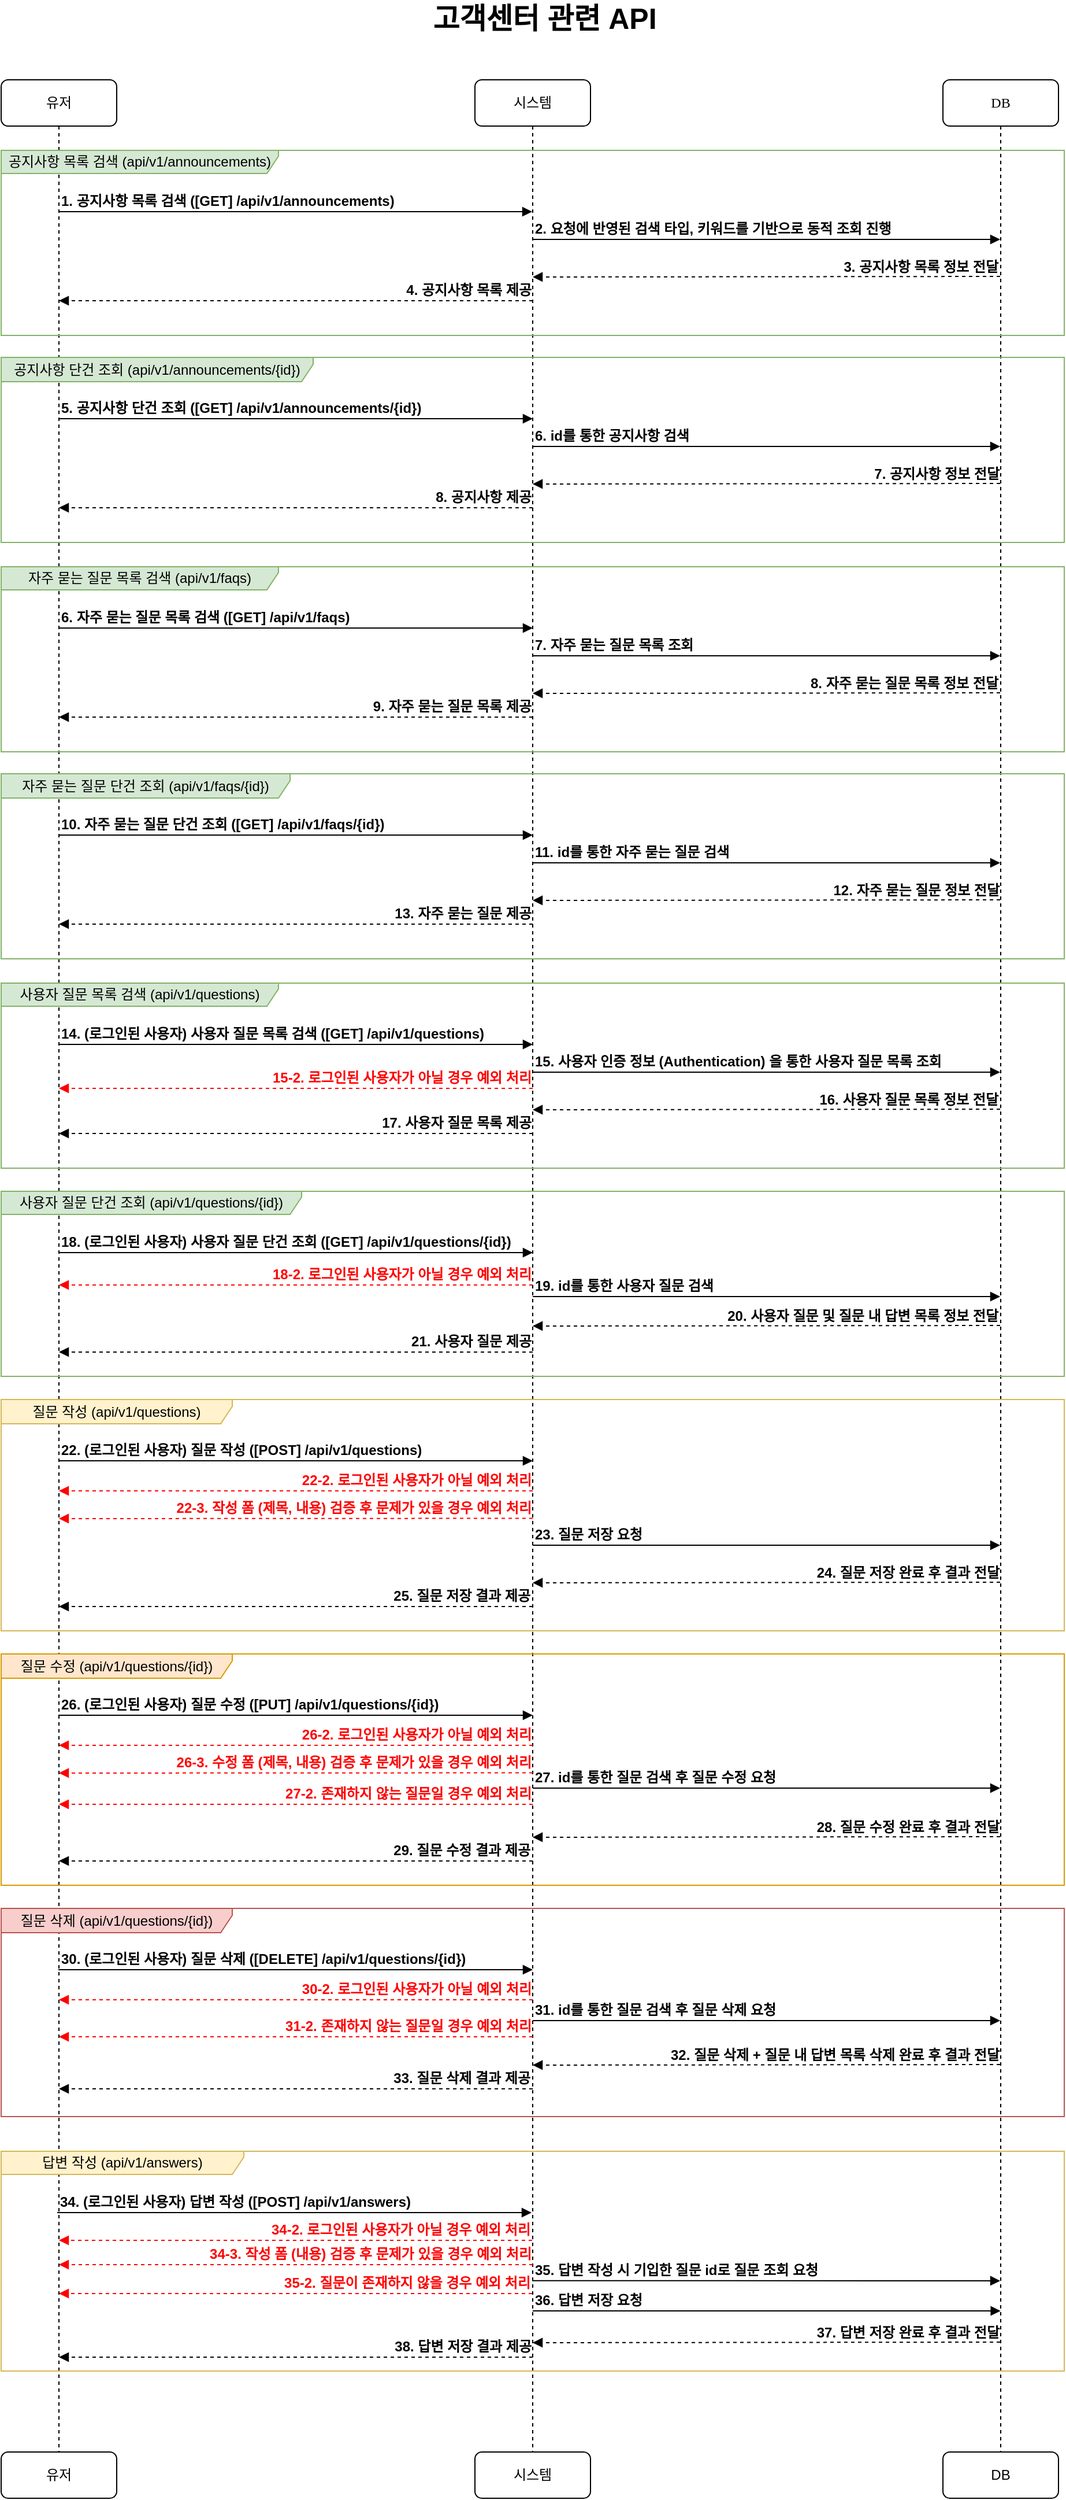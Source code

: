 <mxfile version="21.2.9" type="device">
  <diagram name="Page-1" id="13e1069c-82ec-6db2-03f1-153e76fe0fe0">
    <mxGraphModel dx="1434" dy="707" grid="1" gridSize="10" guides="1" tooltips="1" connect="1" arrows="1" fold="1" page="1" pageScale="1" pageWidth="1100" pageHeight="850" background="none" math="0" shadow="0">
      <root>
        <mxCell id="0" />
        <mxCell id="1" parent="0" />
        <mxCell id="7baba1c4bc27f4b0-2" value="시스템" style="shape=umlLifeline;perimeter=lifelinePerimeter;whiteSpace=wrap;html=1;container=1;collapsible=0;recursiveResize=0;outlineConnect=0;rounded=1;shadow=0;comic=0;labelBackgroundColor=none;strokeWidth=1;fontFamily=Verdana;fontSize=12;align=center;" parent="1" vertex="1">
          <mxGeometry x="490" y="109" width="100" height="2051" as="geometry" />
        </mxCell>
        <mxCell id="7baba1c4bc27f4b0-4" value="DB" style="shape=umlLifeline;perimeter=lifelinePerimeter;whiteSpace=wrap;html=1;container=1;collapsible=0;recursiveResize=0;outlineConnect=0;rounded=1;shadow=0;comic=0;labelBackgroundColor=none;strokeWidth=1;fontFamily=Verdana;fontSize=12;align=center;" parent="1" vertex="1">
          <mxGeometry x="895" y="109" width="100" height="2051" as="geometry" />
        </mxCell>
        <mxCell id="7baba1c4bc27f4b0-8" value="유저" style="shape=umlLifeline;perimeter=lifelinePerimeter;whiteSpace=wrap;html=1;container=1;collapsible=0;recursiveResize=0;outlineConnect=0;rounded=1;shadow=0;comic=0;labelBackgroundColor=none;strokeWidth=1;fontFamily=Verdana;fontSize=12;align=center;" parent="1" vertex="1">
          <mxGeometry x="80" y="109" width="100" height="2051" as="geometry" />
        </mxCell>
        <mxCell id="7baba1c4bc27f4b0-11" value="1. 공지사항 목록 검색 ([GET] /api/v1/announcements)" style="html=1;verticalAlign=bottom;endArrow=block;labelBackgroundColor=none;fontFamily=Helvetica;fontSize=12;edgeStyle=elbowEdgeStyle;elbow=vertical;align=left;fontStyle=1" parent="1" target="7baba1c4bc27f4b0-2" edge="1">
          <mxGeometry x="-1" relative="1" as="geometry">
            <mxPoint x="129.5" y="223" as="sourcePoint" />
            <mxPoint x="430" y="223" as="targetPoint" />
            <mxPoint as="offset" />
          </mxGeometry>
        </mxCell>
        <mxCell id="d7kwrDIypniRsh-_axAG-8" value="2. 요청에 반영된 검색 타입, 키워드를 기반으로 동적 조회 진행" style="html=1;verticalAlign=bottom;endArrow=block;labelBackgroundColor=none;fontFamily=Helvetica;fontSize=12;edgeStyle=elbowEdgeStyle;elbow=vertical;align=left;fontStyle=1" parent="1" source="7baba1c4bc27f4b0-2" edge="1">
          <mxGeometry x="-1" relative="1" as="geometry">
            <mxPoint x="430" y="246.52" as="sourcePoint" />
            <mxPoint x="944.5" y="247" as="targetPoint" />
            <mxPoint as="offset" />
          </mxGeometry>
        </mxCell>
        <mxCell id="d7kwrDIypniRsh-_axAG-12" value="3. 공지사항 목록 정보 전달" style="html=1;verticalAlign=bottom;endArrow=block;labelBackgroundColor=none;fontFamily=Helvetica;fontSize=12;edgeStyle=elbowEdgeStyle;elbow=vertical;align=right;dashed=1;fontStyle=1" parent="1" edge="1">
          <mxGeometry x="-0.995" relative="1" as="geometry">
            <mxPoint x="944.5" y="279" as="sourcePoint" />
            <mxPoint x="540" y="280" as="targetPoint" />
            <mxPoint as="offset" />
          </mxGeometry>
        </mxCell>
        <mxCell id="d7kwrDIypniRsh-_axAG-28" value="유저" style="rounded=1;whiteSpace=wrap;html=1;fontSize=12;" parent="1" vertex="1">
          <mxGeometry x="80" y="2160" width="100" height="40" as="geometry" />
        </mxCell>
        <mxCell id="d7kwrDIypniRsh-_axAG-29" value="시스템" style="rounded=1;whiteSpace=wrap;html=1;fontSize=12;" parent="1" vertex="1">
          <mxGeometry x="490" y="2160" width="100" height="40" as="geometry" />
        </mxCell>
        <mxCell id="d7kwrDIypniRsh-_axAG-31" value="DB" style="rounded=1;whiteSpace=wrap;html=1;fontSize=12;" parent="1" vertex="1">
          <mxGeometry x="895" y="2160" width="100" height="40" as="geometry" />
        </mxCell>
        <mxCell id="d7kwrDIypniRsh-_axAG-33" value="&lt;span style=&quot;font-size: 25px;&quot;&gt;&lt;b&gt;고객센터 관련 API&lt;/b&gt;&lt;/span&gt;" style="text;html=1;strokeColor=none;fillColor=none;align=center;verticalAlign=middle;whiteSpace=wrap;rounded=0;fontSize=12;" parent="1" vertex="1">
          <mxGeometry x="348" y="40" width="405" height="30" as="geometry" />
        </mxCell>
        <mxCell id="MBMuwZcIth6A8b6VbHb0-1" value="공지사항 목록 검색 (api/v1/announcements)" style="shape=umlFrame;whiteSpace=wrap;html=1;pointerEvents=0;width=240;height=20;fillColor=#d5e8d4;strokeColor=#82b366;" parent="1" vertex="1">
          <mxGeometry x="80" y="170" width="920" height="160" as="geometry" />
        </mxCell>
        <mxCell id="MBMuwZcIth6A8b6VbHb0-3" value="4. 공지사항 목록 제공" style="html=1;verticalAlign=bottom;endArrow=block;labelBackgroundColor=none;fontFamily=Helvetica;fontSize=12;edgeStyle=elbowEdgeStyle;elbow=vertical;align=right;dashed=1;fontStyle=1;fontColor=#000000;strokeColor=#000000;" parent="1" edge="1">
          <mxGeometry x="-0.997" relative="1" as="geometry">
            <mxPoint x="540" y="300" as="sourcePoint" />
            <mxPoint x="130" y="300" as="targetPoint" />
            <mxPoint as="offset" />
          </mxGeometry>
        </mxCell>
        <mxCell id="MBMuwZcIth6A8b6VbHb0-4" value="5. 공지사항 단건 조회 ([GET] /api/v1/announcements/{id})" style="html=1;verticalAlign=bottom;endArrow=block;labelBackgroundColor=none;fontFamily=Helvetica;fontSize=12;edgeStyle=elbowEdgeStyle;elbow=vertical;align=left;fontStyle=1" parent="1" edge="1">
          <mxGeometry x="-1" relative="1" as="geometry">
            <mxPoint x="129.5" y="402" as="sourcePoint" />
            <mxPoint x="540" y="402" as="targetPoint" />
            <mxPoint as="offset" />
          </mxGeometry>
        </mxCell>
        <mxCell id="MBMuwZcIth6A8b6VbHb0-5" value="6. id를 통한 공지사항 검색" style="html=1;verticalAlign=bottom;endArrow=block;labelBackgroundColor=none;fontFamily=Helvetica;fontSize=12;edgeStyle=elbowEdgeStyle;elbow=vertical;align=left;fontStyle=1" parent="1" edge="1">
          <mxGeometry x="-1" relative="1" as="geometry">
            <mxPoint x="540" y="426" as="sourcePoint" />
            <mxPoint x="944.5" y="426" as="targetPoint" />
            <mxPoint as="offset" />
          </mxGeometry>
        </mxCell>
        <mxCell id="MBMuwZcIth6A8b6VbHb0-6" value="7. 공지사항 정보 전달" style="html=1;verticalAlign=bottom;endArrow=block;labelBackgroundColor=none;fontFamily=Helvetica;fontSize=12;edgeStyle=elbowEdgeStyle;elbow=vertical;align=right;dashed=1;fontStyle=1" parent="1" edge="1">
          <mxGeometry x="-0.997" relative="1" as="geometry">
            <mxPoint x="944.5" y="458" as="sourcePoint" />
            <mxPoint x="540" y="459" as="targetPoint" />
            <mxPoint as="offset" />
          </mxGeometry>
        </mxCell>
        <mxCell id="MBMuwZcIth6A8b6VbHb0-7" value="공지사항 단건 조회 (api/v1/announcements/{id})" style="shape=umlFrame;whiteSpace=wrap;html=1;pointerEvents=0;width=270;height=21;fillColor=#d5e8d4;strokeColor=#82b366;" parent="1" vertex="1">
          <mxGeometry x="80" y="349" width="920" height="160" as="geometry" />
        </mxCell>
        <mxCell id="MBMuwZcIth6A8b6VbHb0-9" value="8. 공지사항 제공" style="html=1;verticalAlign=bottom;endArrow=block;labelBackgroundColor=none;fontFamily=Helvetica;fontSize=12;edgeStyle=elbowEdgeStyle;elbow=vertical;align=right;dashed=1;fontStyle=1;fontColor=#000000;strokeColor=#000000;" parent="1" edge="1">
          <mxGeometry x="-0.997" relative="1" as="geometry">
            <mxPoint x="540" y="479" as="sourcePoint" />
            <mxPoint x="130" y="479" as="targetPoint" />
            <mxPoint as="offset" />
          </mxGeometry>
        </mxCell>
        <mxCell id="BDeGeAlkmkNGhJbs2cDm-1" value="6. 자주 묻는 질문 목록 검색 ([GET] /api/v1/faqs)" style="html=1;verticalAlign=bottom;endArrow=block;labelBackgroundColor=none;fontFamily=Helvetica;fontSize=12;edgeStyle=elbowEdgeStyle;elbow=vertical;align=left;fontStyle=1" edge="1" parent="1">
          <mxGeometry x="-1" relative="1" as="geometry">
            <mxPoint x="129.5" y="583" as="sourcePoint" />
            <mxPoint x="540" y="583" as="targetPoint" />
            <mxPoint as="offset" />
          </mxGeometry>
        </mxCell>
        <mxCell id="BDeGeAlkmkNGhJbs2cDm-2" value="7. 자주 묻는 질문 목록 조회" style="html=1;verticalAlign=bottom;endArrow=block;labelBackgroundColor=none;fontFamily=Helvetica;fontSize=12;edgeStyle=elbowEdgeStyle;elbow=vertical;align=left;fontStyle=1" edge="1" parent="1">
          <mxGeometry x="-1" relative="1" as="geometry">
            <mxPoint x="540" y="607" as="sourcePoint" />
            <mxPoint x="944.5" y="607" as="targetPoint" />
            <mxPoint as="offset" />
          </mxGeometry>
        </mxCell>
        <mxCell id="BDeGeAlkmkNGhJbs2cDm-3" value="8. 자주 묻는 질문 목록 정보 전달" style="html=1;verticalAlign=bottom;endArrow=block;labelBackgroundColor=none;fontFamily=Helvetica;fontSize=12;edgeStyle=elbowEdgeStyle;elbow=vertical;align=right;dashed=1;fontStyle=1" edge="1" parent="1">
          <mxGeometry x="-0.995" relative="1" as="geometry">
            <mxPoint x="944.5" y="639" as="sourcePoint" />
            <mxPoint x="540" y="640" as="targetPoint" />
            <mxPoint as="offset" />
          </mxGeometry>
        </mxCell>
        <mxCell id="BDeGeAlkmkNGhJbs2cDm-4" value="자주 묻는 질문 목록 검색 (api/v1/faqs)" style="shape=umlFrame;whiteSpace=wrap;html=1;pointerEvents=0;width=240;height=20;fillColor=#d5e8d4;strokeColor=#82b366;" vertex="1" parent="1">
          <mxGeometry x="80" y="530" width="920" height="160" as="geometry" />
        </mxCell>
        <mxCell id="BDeGeAlkmkNGhJbs2cDm-5" value="9. 자주 묻는 질문 목록 제공" style="html=1;verticalAlign=bottom;endArrow=block;labelBackgroundColor=none;fontFamily=Helvetica;fontSize=12;edgeStyle=elbowEdgeStyle;elbow=vertical;align=right;dashed=1;fontStyle=1;fontColor=#000000;strokeColor=#000000;" edge="1" parent="1">
          <mxGeometry x="-0.997" relative="1" as="geometry">
            <mxPoint x="540" y="660" as="sourcePoint" />
            <mxPoint x="130" y="660" as="targetPoint" />
            <mxPoint as="offset" />
          </mxGeometry>
        </mxCell>
        <mxCell id="BDeGeAlkmkNGhJbs2cDm-6" value="10. 자주 묻는 질문 단건 조회 ([GET] /api/v1/faqs/{id})" style="html=1;verticalAlign=bottom;endArrow=block;labelBackgroundColor=none;fontFamily=Helvetica;fontSize=12;edgeStyle=elbowEdgeStyle;elbow=vertical;align=left;fontStyle=1" edge="1" parent="1">
          <mxGeometry x="-1" relative="1" as="geometry">
            <mxPoint x="129.5" y="762" as="sourcePoint" />
            <mxPoint x="540" y="762" as="targetPoint" />
            <mxPoint as="offset" />
          </mxGeometry>
        </mxCell>
        <mxCell id="BDeGeAlkmkNGhJbs2cDm-7" value="11. id를 통한 자주 묻는 질문 검색" style="html=1;verticalAlign=bottom;endArrow=block;labelBackgroundColor=none;fontFamily=Helvetica;fontSize=12;edgeStyle=elbowEdgeStyle;elbow=vertical;align=left;fontStyle=1" edge="1" parent="1">
          <mxGeometry x="-1" relative="1" as="geometry">
            <mxPoint x="540" y="786" as="sourcePoint" />
            <mxPoint x="944.5" y="786" as="targetPoint" />
            <mxPoint as="offset" />
          </mxGeometry>
        </mxCell>
        <mxCell id="BDeGeAlkmkNGhJbs2cDm-8" value="12. 자주 묻는 질문 정보 전달" style="html=1;verticalAlign=bottom;endArrow=block;labelBackgroundColor=none;fontFamily=Helvetica;fontSize=12;edgeStyle=elbowEdgeStyle;elbow=vertical;align=right;dashed=1;fontStyle=1" edge="1" parent="1">
          <mxGeometry x="-0.997" relative="1" as="geometry">
            <mxPoint x="944.5" y="818" as="sourcePoint" />
            <mxPoint x="540" y="819" as="targetPoint" />
            <mxPoint as="offset" />
          </mxGeometry>
        </mxCell>
        <mxCell id="BDeGeAlkmkNGhJbs2cDm-9" value="자주 묻는 질문 단건 조회 (api/v1/faqs/{id})" style="shape=umlFrame;whiteSpace=wrap;html=1;pointerEvents=0;width=250;height=21;fillColor=#d5e8d4;strokeColor=#82b366;" vertex="1" parent="1">
          <mxGeometry x="80" y="709" width="920" height="160" as="geometry" />
        </mxCell>
        <mxCell id="BDeGeAlkmkNGhJbs2cDm-10" value="13. 자주 묻는 질문 제공" style="html=1;verticalAlign=bottom;endArrow=block;labelBackgroundColor=none;fontFamily=Helvetica;fontSize=12;edgeStyle=elbowEdgeStyle;elbow=vertical;align=right;dashed=1;fontStyle=1;fontColor=#000000;strokeColor=#000000;" edge="1" parent="1">
          <mxGeometry x="-0.997" relative="1" as="geometry">
            <mxPoint x="540" y="839" as="sourcePoint" />
            <mxPoint x="130" y="839" as="targetPoint" />
            <mxPoint as="offset" />
          </mxGeometry>
        </mxCell>
        <mxCell id="BDeGeAlkmkNGhJbs2cDm-11" value="14. (로그인된 사용자) 사용자 질문 목록 검색 ([GET] /api/v1/questions)" style="html=1;verticalAlign=bottom;endArrow=block;labelBackgroundColor=none;fontFamily=Helvetica;fontSize=12;edgeStyle=elbowEdgeStyle;elbow=vertical;align=left;fontStyle=1" edge="1" parent="1">
          <mxGeometry x="-1" relative="1" as="geometry">
            <mxPoint x="129.5" y="943" as="sourcePoint" />
            <mxPoint x="540" y="943" as="targetPoint" />
            <mxPoint as="offset" />
          </mxGeometry>
        </mxCell>
        <mxCell id="BDeGeAlkmkNGhJbs2cDm-12" value="15. 사용자 인증 정보 (Authentication) 을 통한 사용자 질문 목록 조회" style="html=1;verticalAlign=bottom;endArrow=block;labelBackgroundColor=none;fontFamily=Helvetica;fontSize=12;edgeStyle=elbowEdgeStyle;elbow=vertical;align=left;fontStyle=1" edge="1" parent="1">
          <mxGeometry x="-1" relative="1" as="geometry">
            <mxPoint x="540" y="967" as="sourcePoint" />
            <mxPoint x="944.5" y="967" as="targetPoint" />
            <mxPoint as="offset" />
          </mxGeometry>
        </mxCell>
        <mxCell id="BDeGeAlkmkNGhJbs2cDm-13" value="16. 사용자 질문 목록 정보 전달" style="html=1;verticalAlign=bottom;endArrow=block;labelBackgroundColor=none;fontFamily=Helvetica;fontSize=12;edgeStyle=elbowEdgeStyle;elbow=vertical;align=right;dashed=1;fontStyle=1" edge="1" parent="1">
          <mxGeometry x="-0.995" relative="1" as="geometry">
            <mxPoint x="944.5" y="999" as="sourcePoint" />
            <mxPoint x="540" y="1000" as="targetPoint" />
            <mxPoint as="offset" />
          </mxGeometry>
        </mxCell>
        <mxCell id="BDeGeAlkmkNGhJbs2cDm-14" value="사용자 질문 목록 검색 (api/v1/questions)" style="shape=umlFrame;whiteSpace=wrap;html=1;pointerEvents=0;width=240;height=20;fillColor=#d5e8d4;strokeColor=#82b366;" vertex="1" parent="1">
          <mxGeometry x="80" y="890" width="920" height="160" as="geometry" />
        </mxCell>
        <mxCell id="BDeGeAlkmkNGhJbs2cDm-15" value="17. 사용자 질문 목록 제공" style="html=1;verticalAlign=bottom;endArrow=block;labelBackgroundColor=none;fontFamily=Helvetica;fontSize=12;edgeStyle=elbowEdgeStyle;elbow=vertical;align=right;dashed=1;fontStyle=1;fontColor=#000000;strokeColor=#000000;" edge="1" parent="1">
          <mxGeometry x="-0.997" relative="1" as="geometry">
            <mxPoint x="540" y="1020" as="sourcePoint" />
            <mxPoint x="130" y="1020" as="targetPoint" />
            <mxPoint as="offset" />
          </mxGeometry>
        </mxCell>
        <mxCell id="BDeGeAlkmkNGhJbs2cDm-16" value="15-2. 로그인된 사용자가 아닐 경우 예외 처리" style="html=1;verticalAlign=bottom;endArrow=block;labelBackgroundColor=none;fontFamily=Helvetica;fontSize=12;edgeStyle=elbowEdgeStyle;elbow=vertical;align=right;dashed=1;fontStyle=1;fontColor=#ff0000;strokeColor=#ff0000;" edge="1" parent="1">
          <mxGeometry x="-0.997" relative="1" as="geometry">
            <mxPoint x="540" y="981" as="sourcePoint" />
            <mxPoint x="130" y="981" as="targetPoint" />
            <mxPoint as="offset" />
          </mxGeometry>
        </mxCell>
        <mxCell id="BDeGeAlkmkNGhJbs2cDm-17" value="18. (로그인된 사용자) 사용자 질문 단건 조회 ([GET] /api/v1/questions/{id})" style="html=1;verticalAlign=bottom;endArrow=block;labelBackgroundColor=none;fontFamily=Helvetica;fontSize=12;edgeStyle=elbowEdgeStyle;elbow=vertical;align=left;fontStyle=1" edge="1" parent="1">
          <mxGeometry x="-1" relative="1" as="geometry">
            <mxPoint x="129.5" y="1123" as="sourcePoint" />
            <mxPoint x="540" y="1123" as="targetPoint" />
            <mxPoint as="offset" />
          </mxGeometry>
        </mxCell>
        <mxCell id="BDeGeAlkmkNGhJbs2cDm-18" value="19. id를 통한 사용자 질문 검색" style="html=1;verticalAlign=bottom;endArrow=block;labelBackgroundColor=none;fontFamily=Helvetica;fontSize=12;edgeStyle=elbowEdgeStyle;elbow=vertical;align=left;fontStyle=1" edge="1" parent="1">
          <mxGeometry x="-1" relative="1" as="geometry">
            <mxPoint x="540" y="1161" as="sourcePoint" />
            <mxPoint x="944.5" y="1161" as="targetPoint" />
            <mxPoint as="offset" />
          </mxGeometry>
        </mxCell>
        <mxCell id="BDeGeAlkmkNGhJbs2cDm-19" value="20. 사용자 질문 및 질문 내 답변 목록 정보 전달" style="html=1;verticalAlign=bottom;endArrow=block;labelBackgroundColor=none;fontFamily=Helvetica;fontSize=12;edgeStyle=elbowEdgeStyle;elbow=vertical;align=right;dashed=1;fontStyle=1" edge="1" parent="1">
          <mxGeometry x="-0.995" relative="1" as="geometry">
            <mxPoint x="944.5" y="1186" as="sourcePoint" />
            <mxPoint x="540" y="1187" as="targetPoint" />
            <mxPoint as="offset" />
          </mxGeometry>
        </mxCell>
        <mxCell id="BDeGeAlkmkNGhJbs2cDm-20" value="사용자 질문 단건 조회 (api/v1/questions/{id})" style="shape=umlFrame;whiteSpace=wrap;html=1;pointerEvents=0;width=260;height=20;fillColor=#d5e8d4;strokeColor=#82b366;" vertex="1" parent="1">
          <mxGeometry x="80" y="1070" width="920" height="160" as="geometry" />
        </mxCell>
        <mxCell id="BDeGeAlkmkNGhJbs2cDm-21" value="21. 사용자 질문 제공" style="html=1;verticalAlign=bottom;endArrow=block;labelBackgroundColor=none;fontFamily=Helvetica;fontSize=12;edgeStyle=elbowEdgeStyle;elbow=vertical;align=right;dashed=1;fontStyle=1;fontColor=#000000;strokeColor=#000000;" edge="1" parent="1">
          <mxGeometry x="-0.997" relative="1" as="geometry">
            <mxPoint x="540" y="1209" as="sourcePoint" />
            <mxPoint x="130" y="1209" as="targetPoint" />
            <mxPoint as="offset" />
          </mxGeometry>
        </mxCell>
        <mxCell id="BDeGeAlkmkNGhJbs2cDm-22" value="18-2. 로그인된 사용자가 아닐 경우 예외 처리" style="html=1;verticalAlign=bottom;endArrow=block;labelBackgroundColor=none;fontFamily=Helvetica;fontSize=12;edgeStyle=elbowEdgeStyle;elbow=vertical;align=right;dashed=1;fontStyle=1;fontColor=#ff0000;strokeColor=#ff0000;" edge="1" parent="1">
          <mxGeometry x="-0.997" relative="1" as="geometry">
            <mxPoint x="540" y="1151" as="sourcePoint" />
            <mxPoint x="130" y="1151" as="targetPoint" />
            <mxPoint as="offset" />
          </mxGeometry>
        </mxCell>
        <mxCell id="BDeGeAlkmkNGhJbs2cDm-24" value="22. (로그인된 사용자) 질문 작성 ([POST] /api/v1/questions)" style="html=1;verticalAlign=bottom;endArrow=block;labelBackgroundColor=none;fontFamily=Helvetica;fontSize=12;edgeStyle=elbowEdgeStyle;elbow=vertical;align=left;fontStyle=1" edge="1" parent="1">
          <mxGeometry x="-1" relative="1" as="geometry">
            <mxPoint x="129.5" y="1303" as="sourcePoint" />
            <mxPoint x="540" y="1303" as="targetPoint" />
            <mxPoint as="offset" />
          </mxGeometry>
        </mxCell>
        <mxCell id="BDeGeAlkmkNGhJbs2cDm-25" value="23. 질문 저장 요청" style="html=1;verticalAlign=bottom;endArrow=block;labelBackgroundColor=none;fontFamily=Helvetica;fontSize=12;edgeStyle=elbowEdgeStyle;elbow=vertical;align=left;fontStyle=1" edge="1" parent="1">
          <mxGeometry x="-1" relative="1" as="geometry">
            <mxPoint x="540" y="1376" as="sourcePoint" />
            <mxPoint x="944.5" y="1376" as="targetPoint" />
            <mxPoint as="offset" />
          </mxGeometry>
        </mxCell>
        <mxCell id="BDeGeAlkmkNGhJbs2cDm-26" value="24. 질문 저장 완료 후 결과 전달" style="html=1;verticalAlign=bottom;endArrow=block;labelBackgroundColor=none;fontFamily=Helvetica;fontSize=12;edgeStyle=elbowEdgeStyle;elbow=vertical;align=right;dashed=1;fontStyle=1" edge="1" parent="1">
          <mxGeometry x="-0.997" relative="1" as="geometry">
            <mxPoint x="944.5" y="1408" as="sourcePoint" />
            <mxPoint x="540" y="1409" as="targetPoint" />
            <mxPoint as="offset" />
          </mxGeometry>
        </mxCell>
        <mxCell id="BDeGeAlkmkNGhJbs2cDm-27" value="질문 작성 (api/v1/questions)" style="shape=umlFrame;whiteSpace=wrap;html=1;pointerEvents=0;width=200;height=21;fillColor=#fff2cc;strokeColor=#d6b656;" vertex="1" parent="1">
          <mxGeometry x="80" y="1250" width="920" height="200" as="geometry" />
        </mxCell>
        <mxCell id="BDeGeAlkmkNGhJbs2cDm-28" value="22-2. 로그인된 사용자가 아닐 예외 처리" style="html=1;verticalAlign=bottom;endArrow=block;labelBackgroundColor=none;fontFamily=Helvetica;fontSize=12;edgeStyle=elbowEdgeStyle;elbow=vertical;align=right;dashed=1;fontStyle=1;fontColor=#ff0000;strokeColor=#ff0000;" edge="1" parent="1">
          <mxGeometry x="-0.997" relative="1" as="geometry">
            <mxPoint x="540" y="1329" as="sourcePoint" />
            <mxPoint x="130" y="1329" as="targetPoint" />
            <mxPoint as="offset" />
          </mxGeometry>
        </mxCell>
        <mxCell id="BDeGeAlkmkNGhJbs2cDm-29" value="25. 질문 저장 결과 제공" style="html=1;verticalAlign=bottom;endArrow=block;labelBackgroundColor=none;fontFamily=Helvetica;fontSize=12;edgeStyle=elbowEdgeStyle;elbow=vertical;align=right;dashed=1;fontStyle=1;fontColor=#000000;strokeColor=#000000;" edge="1" parent="1">
          <mxGeometry x="-0.996" relative="1" as="geometry">
            <mxPoint x="540" y="1429" as="sourcePoint" />
            <mxPoint x="130" y="1429" as="targetPoint" />
            <mxPoint as="offset" />
          </mxGeometry>
        </mxCell>
        <mxCell id="BDeGeAlkmkNGhJbs2cDm-30" value="22-3. 작성 폼 (제목, 내용) 검증 후 문제가 있을 경우 예외 처리" style="html=1;verticalAlign=bottom;endArrow=block;labelBackgroundColor=none;fontFamily=Helvetica;fontSize=12;edgeStyle=elbowEdgeStyle;elbow=vertical;align=right;dashed=1;fontStyle=1;fontColor=#ff0000;strokeColor=#ff0000;" edge="1" parent="1">
          <mxGeometry x="-0.997" relative="1" as="geometry">
            <mxPoint x="540" y="1352.75" as="sourcePoint" />
            <mxPoint x="130" y="1352.75" as="targetPoint" />
            <mxPoint as="offset" />
          </mxGeometry>
        </mxCell>
        <mxCell id="BDeGeAlkmkNGhJbs2cDm-31" value="26. (로그인된 사용자) 질문 수정 ([PUT] /api/v1/questions/{id})" style="html=1;verticalAlign=bottom;endArrow=block;labelBackgroundColor=none;fontFamily=Helvetica;fontSize=12;edgeStyle=elbowEdgeStyle;elbow=vertical;align=left;fontStyle=1" edge="1" parent="1">
          <mxGeometry x="-1" relative="1" as="geometry">
            <mxPoint x="129.5" y="1523" as="sourcePoint" />
            <mxPoint x="540" y="1523" as="targetPoint" />
            <mxPoint as="offset" />
          </mxGeometry>
        </mxCell>
        <mxCell id="BDeGeAlkmkNGhJbs2cDm-32" value="27. id를 통한 질문 검색 후 질문 수정 요청" style="html=1;verticalAlign=bottom;endArrow=block;labelBackgroundColor=none;fontFamily=Helvetica;fontSize=12;edgeStyle=elbowEdgeStyle;elbow=vertical;align=left;fontStyle=1" edge="1" parent="1">
          <mxGeometry x="-1" relative="1" as="geometry">
            <mxPoint x="540" y="1586" as="sourcePoint" />
            <mxPoint x="944.5" y="1586" as="targetPoint" />
            <mxPoint as="offset" />
          </mxGeometry>
        </mxCell>
        <mxCell id="BDeGeAlkmkNGhJbs2cDm-33" value="28. 질문 수정 완료 후 결과 전달" style="html=1;verticalAlign=bottom;endArrow=block;labelBackgroundColor=none;fontFamily=Helvetica;fontSize=12;edgeStyle=elbowEdgeStyle;elbow=vertical;align=right;dashed=1;fontStyle=1" edge="1" parent="1">
          <mxGeometry x="-0.997" relative="1" as="geometry">
            <mxPoint x="944.5" y="1628" as="sourcePoint" />
            <mxPoint x="540" y="1629" as="targetPoint" />
            <mxPoint as="offset" />
          </mxGeometry>
        </mxCell>
        <mxCell id="BDeGeAlkmkNGhJbs2cDm-34" value="질문 수정 (api/v1/questions/{id})" style="shape=umlFrame;whiteSpace=wrap;html=1;pointerEvents=0;width=200;height=21;fillColor=#ffe6cc;strokeColor=#d79b00;" vertex="1" parent="1">
          <mxGeometry x="80" y="1470" width="920" height="200" as="geometry" />
        </mxCell>
        <mxCell id="BDeGeAlkmkNGhJbs2cDm-35" value="26-2. 로그인된 사용자가 아닐 예외 처리" style="html=1;verticalAlign=bottom;endArrow=block;labelBackgroundColor=none;fontFamily=Helvetica;fontSize=12;edgeStyle=elbowEdgeStyle;elbow=vertical;align=right;dashed=1;fontStyle=1;fontColor=#ff0000;strokeColor=#ff0000;" edge="1" parent="1">
          <mxGeometry x="-0.997" relative="1" as="geometry">
            <mxPoint x="540" y="1549" as="sourcePoint" />
            <mxPoint x="130" y="1549" as="targetPoint" />
            <mxPoint as="offset" />
          </mxGeometry>
        </mxCell>
        <mxCell id="BDeGeAlkmkNGhJbs2cDm-36" value="29. 질문 수정 결과 제공" style="html=1;verticalAlign=bottom;endArrow=block;labelBackgroundColor=none;fontFamily=Helvetica;fontSize=12;edgeStyle=elbowEdgeStyle;elbow=vertical;align=right;dashed=1;fontStyle=1;fontColor=#000000;strokeColor=#000000;" edge="1" parent="1">
          <mxGeometry x="-0.996" relative="1" as="geometry">
            <mxPoint x="540" y="1649" as="sourcePoint" />
            <mxPoint x="130" y="1649" as="targetPoint" />
            <mxPoint as="offset" />
          </mxGeometry>
        </mxCell>
        <mxCell id="BDeGeAlkmkNGhJbs2cDm-37" value="26-3. 수정 폼 (제목, 내용) 검증 후 문제가 있을 경우 예외 처리" style="html=1;verticalAlign=bottom;endArrow=block;labelBackgroundColor=none;fontFamily=Helvetica;fontSize=12;edgeStyle=elbowEdgeStyle;elbow=vertical;align=right;dashed=1;fontStyle=1;fontColor=#ff0000;strokeColor=#ff0000;" edge="1" parent="1">
          <mxGeometry x="-0.997" relative="1" as="geometry">
            <mxPoint x="540" y="1572.75" as="sourcePoint" />
            <mxPoint x="130" y="1572.75" as="targetPoint" />
            <mxPoint as="offset" />
          </mxGeometry>
        </mxCell>
        <mxCell id="BDeGeAlkmkNGhJbs2cDm-38" value="27-2. 존재하지 않는 질문일 경우 예외 처리" style="html=1;verticalAlign=bottom;endArrow=block;labelBackgroundColor=none;fontFamily=Helvetica;fontSize=12;edgeStyle=elbowEdgeStyle;elbow=vertical;align=right;dashed=1;fontStyle=1;fontColor=#ff0000;strokeColor=#ff0000;" edge="1" parent="1">
          <mxGeometry x="-0.997" relative="1" as="geometry">
            <mxPoint x="540" y="1600" as="sourcePoint" />
            <mxPoint x="130" y="1600" as="targetPoint" />
            <mxPoint as="offset" />
          </mxGeometry>
        </mxCell>
        <mxCell id="BDeGeAlkmkNGhJbs2cDm-39" value="30. (로그인된 사용자) 질문 삭제 ([DELETE] /api/v1/questions/{id})" style="html=1;verticalAlign=bottom;endArrow=block;labelBackgroundColor=none;fontFamily=Helvetica;fontSize=12;edgeStyle=elbowEdgeStyle;elbow=vertical;align=left;fontStyle=1" edge="1" parent="1">
          <mxGeometry x="-1" relative="1" as="geometry">
            <mxPoint x="129.5" y="1743" as="sourcePoint" />
            <mxPoint x="540" y="1743" as="targetPoint" />
            <mxPoint as="offset" />
          </mxGeometry>
        </mxCell>
        <mxCell id="BDeGeAlkmkNGhJbs2cDm-40" value="31. id를 통한 질문 검색 후 질문 삭제 요청" style="html=1;verticalAlign=bottom;endArrow=block;labelBackgroundColor=none;fontFamily=Helvetica;fontSize=12;edgeStyle=elbowEdgeStyle;elbow=vertical;align=left;fontStyle=1" edge="1" parent="1">
          <mxGeometry x="-1" relative="1" as="geometry">
            <mxPoint x="540" y="1787" as="sourcePoint" />
            <mxPoint x="944.5" y="1787" as="targetPoint" />
            <mxPoint as="offset" />
          </mxGeometry>
        </mxCell>
        <mxCell id="BDeGeAlkmkNGhJbs2cDm-41" value="32. 질문 삭제 + 질문 내 답변 목록 삭제 완료 후 결과 전달" style="html=1;verticalAlign=bottom;endArrow=block;labelBackgroundColor=none;fontFamily=Helvetica;fontSize=12;edgeStyle=elbowEdgeStyle;elbow=vertical;align=right;dashed=1;fontStyle=1" edge="1" parent="1">
          <mxGeometry x="-0.997" relative="1" as="geometry">
            <mxPoint x="944.5" y="1825" as="sourcePoint" />
            <mxPoint x="540" y="1826" as="targetPoint" />
            <mxPoint as="offset" />
          </mxGeometry>
        </mxCell>
        <mxCell id="BDeGeAlkmkNGhJbs2cDm-42" value="질문 삭제 (api/v1/questions/{id})" style="shape=umlFrame;whiteSpace=wrap;html=1;pointerEvents=0;width=200;height=21;fillColor=#f8cecc;strokeColor=#b85450;" vertex="1" parent="1">
          <mxGeometry x="80" y="1690" width="920" height="180" as="geometry" />
        </mxCell>
        <mxCell id="BDeGeAlkmkNGhJbs2cDm-43" value="30-2. 로그인된 사용자가 아닐 예외 처리" style="html=1;verticalAlign=bottom;endArrow=block;labelBackgroundColor=none;fontFamily=Helvetica;fontSize=12;edgeStyle=elbowEdgeStyle;elbow=vertical;align=right;dashed=1;fontStyle=1;fontColor=#ff0000;strokeColor=#ff0000;" edge="1" parent="1">
          <mxGeometry x="-0.997" relative="1" as="geometry">
            <mxPoint x="540" y="1769" as="sourcePoint" />
            <mxPoint x="130" y="1769" as="targetPoint" />
            <mxPoint as="offset" />
          </mxGeometry>
        </mxCell>
        <mxCell id="BDeGeAlkmkNGhJbs2cDm-44" value="33. 질문 삭제 결과 제공" style="html=1;verticalAlign=bottom;endArrow=block;labelBackgroundColor=none;fontFamily=Helvetica;fontSize=12;edgeStyle=elbowEdgeStyle;elbow=vertical;align=right;dashed=1;fontStyle=1;fontColor=#000000;strokeColor=#000000;" edge="1" parent="1">
          <mxGeometry x="-0.996" relative="1" as="geometry">
            <mxPoint x="540" y="1846" as="sourcePoint" />
            <mxPoint x="130" y="1846" as="targetPoint" />
            <mxPoint as="offset" />
          </mxGeometry>
        </mxCell>
        <mxCell id="BDeGeAlkmkNGhJbs2cDm-45" value="31-2. 존재하지 않는 질문일 경우 예외 처리" style="html=1;verticalAlign=bottom;endArrow=block;labelBackgroundColor=none;fontFamily=Helvetica;fontSize=12;edgeStyle=elbowEdgeStyle;elbow=vertical;align=right;dashed=1;fontStyle=1;fontColor=#ff0000;strokeColor=#ff0000;" edge="1" parent="1">
          <mxGeometry x="-0.997" relative="1" as="geometry">
            <mxPoint x="540" y="1801" as="sourcePoint" />
            <mxPoint x="130" y="1801" as="targetPoint" />
            <mxPoint as="offset" />
          </mxGeometry>
        </mxCell>
        <mxCell id="BDeGeAlkmkNGhJbs2cDm-46" value="34. (로그인된 사용자) 답변 작성 ([POST] /api/v1/answers)" style="html=1;verticalAlign=bottom;endArrow=block;labelBackgroundColor=none;fontFamily=Helvetica;fontSize=12;edgeStyle=elbowEdgeStyle;elbow=vertical;align=left;fontStyle=1" edge="1" parent="1">
          <mxGeometry x="-1" relative="1" as="geometry">
            <mxPoint x="128.5" y="1953" as="sourcePoint" />
            <mxPoint x="539" y="1953" as="targetPoint" />
            <mxPoint as="offset" />
          </mxGeometry>
        </mxCell>
        <mxCell id="BDeGeAlkmkNGhJbs2cDm-47" value="35. 답변 작성 시 기입한 질문 id로 질문 조회 요청" style="html=1;verticalAlign=bottom;endArrow=block;labelBackgroundColor=none;fontFamily=Helvetica;fontSize=12;edgeStyle=elbowEdgeStyle;elbow=vertical;align=left;fontStyle=1" edge="1" parent="1">
          <mxGeometry x="-1" relative="1" as="geometry">
            <mxPoint x="539.667" y="2011.833" as="sourcePoint" />
            <mxPoint x="944.5" y="2012" as="targetPoint" />
            <mxPoint as="offset" />
          </mxGeometry>
        </mxCell>
        <mxCell id="BDeGeAlkmkNGhJbs2cDm-48" value="37. 답변 저장 완료 후 결과 전달" style="html=1;verticalAlign=bottom;endArrow=block;labelBackgroundColor=none;fontFamily=Helvetica;fontSize=12;edgeStyle=elbowEdgeStyle;elbow=vertical;align=right;dashed=1;fontStyle=1" edge="1" parent="1">
          <mxGeometry x="-0.997" relative="1" as="geometry">
            <mxPoint x="944.5" y="2065" as="sourcePoint" />
            <mxPoint x="540" y="2066" as="targetPoint" />
            <mxPoint as="offset" />
          </mxGeometry>
        </mxCell>
        <mxCell id="BDeGeAlkmkNGhJbs2cDm-49" value="답변 작성 (api/v1/answers)" style="shape=umlFrame;whiteSpace=wrap;html=1;pointerEvents=0;width=210;height=20;fillColor=#fff2cc;strokeColor=#d6b656;" vertex="1" parent="1">
          <mxGeometry x="80" y="1900" width="920" height="190" as="geometry" />
        </mxCell>
        <mxCell id="BDeGeAlkmkNGhJbs2cDm-50" value="34-2. 로그인된 사용자가 아닐 경우 예외 처리" style="html=1;verticalAlign=bottom;endArrow=block;labelBackgroundColor=none;fontFamily=Helvetica;fontSize=12;edgeStyle=elbowEdgeStyle;elbow=vertical;align=right;dashed=1;fontStyle=1;fontColor=#ff0000;strokeColor=#ff0000;" edge="1" parent="1">
          <mxGeometry x="-0.997" relative="1" as="geometry">
            <mxPoint x="539.5" y="1977" as="sourcePoint" />
            <mxPoint x="130" y="1977" as="targetPoint" />
            <mxPoint as="offset" />
          </mxGeometry>
        </mxCell>
        <mxCell id="BDeGeAlkmkNGhJbs2cDm-51" value="38. 답변 저장 결과 제공" style="html=1;verticalAlign=bottom;endArrow=block;labelBackgroundColor=none;fontFamily=Helvetica;fontSize=12;edgeStyle=elbowEdgeStyle;elbow=vertical;align=right;dashed=1;fontStyle=1;fontColor=#000000;strokeColor=#000000;" edge="1" parent="1">
          <mxGeometry x="-0.997" relative="1" as="geometry">
            <mxPoint x="540" y="2078" as="sourcePoint" />
            <mxPoint x="130" y="2078" as="targetPoint" />
            <mxPoint as="offset" />
          </mxGeometry>
        </mxCell>
        <mxCell id="BDeGeAlkmkNGhJbs2cDm-52" value="35-2. 질문이 존재하지 않을 경우 예외 처리" style="html=1;verticalAlign=bottom;endArrow=block;labelBackgroundColor=none;fontFamily=Helvetica;fontSize=12;edgeStyle=elbowEdgeStyle;elbow=vertical;align=right;dashed=1;fontStyle=1;fontColor=#ff0000;strokeColor=#ff0000;" edge="1" parent="1">
          <mxGeometry x="-0.995" relative="1" as="geometry">
            <mxPoint x="539.5" y="2023" as="sourcePoint" />
            <mxPoint x="130" y="2023" as="targetPoint" />
            <mxPoint as="offset" />
          </mxGeometry>
        </mxCell>
        <mxCell id="BDeGeAlkmkNGhJbs2cDm-53" value="36. 답변 저장 요청" style="html=1;verticalAlign=bottom;endArrow=block;labelBackgroundColor=none;fontFamily=Helvetica;fontSize=12;edgeStyle=elbowEdgeStyle;elbow=vertical;align=left;fontStyle=1" edge="1" parent="1">
          <mxGeometry x="-1" relative="1" as="geometry">
            <mxPoint x="539.997" y="2038.003" as="sourcePoint" />
            <mxPoint x="944.83" y="2038.17" as="targetPoint" />
            <mxPoint as="offset" />
          </mxGeometry>
        </mxCell>
        <mxCell id="BDeGeAlkmkNGhJbs2cDm-54" value="34-3. 작성 폼 (내용) 검증 후 문제가 있을 경우 예외 처리" style="html=1;verticalAlign=bottom;endArrow=block;labelBackgroundColor=none;fontFamily=Helvetica;fontSize=12;edgeStyle=elbowEdgeStyle;elbow=vertical;align=right;dashed=1;fontStyle=1;fontColor=#ff0000;strokeColor=#ff0000;" edge="1" parent="1">
          <mxGeometry x="-0.997" relative="1" as="geometry">
            <mxPoint x="540" y="1998" as="sourcePoint" />
            <mxPoint x="130" y="1998" as="targetPoint" />
            <mxPoint as="offset" />
          </mxGeometry>
        </mxCell>
      </root>
    </mxGraphModel>
  </diagram>
</mxfile>
